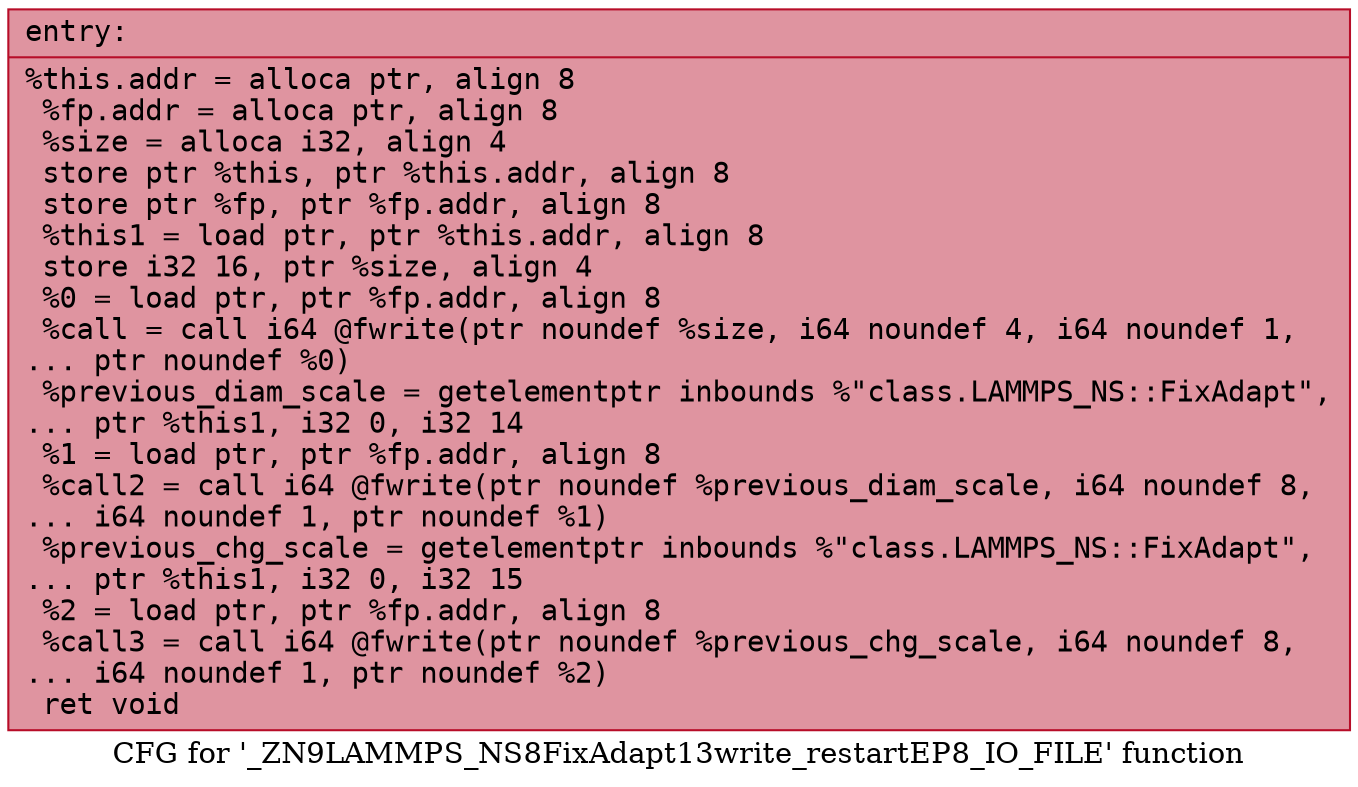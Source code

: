 digraph "CFG for '_ZN9LAMMPS_NS8FixAdapt13write_restartEP8_IO_FILE' function" {
	label="CFG for '_ZN9LAMMPS_NS8FixAdapt13write_restartEP8_IO_FILE' function";

	Node0x562afb797070 [shape=record,color="#b70d28ff", style=filled, fillcolor="#b70d2870" fontname="Courier",label="{entry:\l|  %this.addr = alloca ptr, align 8\l  %fp.addr = alloca ptr, align 8\l  %size = alloca i32, align 4\l  store ptr %this, ptr %this.addr, align 8\l  store ptr %fp, ptr %fp.addr, align 8\l  %this1 = load ptr, ptr %this.addr, align 8\l  store i32 16, ptr %size, align 4\l  %0 = load ptr, ptr %fp.addr, align 8\l  %call = call i64 @fwrite(ptr noundef %size, i64 noundef 4, i64 noundef 1,\l... ptr noundef %0)\l  %previous_diam_scale = getelementptr inbounds %\"class.LAMMPS_NS::FixAdapt\",\l... ptr %this1, i32 0, i32 14\l  %1 = load ptr, ptr %fp.addr, align 8\l  %call2 = call i64 @fwrite(ptr noundef %previous_diam_scale, i64 noundef 8,\l... i64 noundef 1, ptr noundef %1)\l  %previous_chg_scale = getelementptr inbounds %\"class.LAMMPS_NS::FixAdapt\",\l... ptr %this1, i32 0, i32 15\l  %2 = load ptr, ptr %fp.addr, align 8\l  %call3 = call i64 @fwrite(ptr noundef %previous_chg_scale, i64 noundef 8,\l... i64 noundef 1, ptr noundef %2)\l  ret void\l}"];
}
